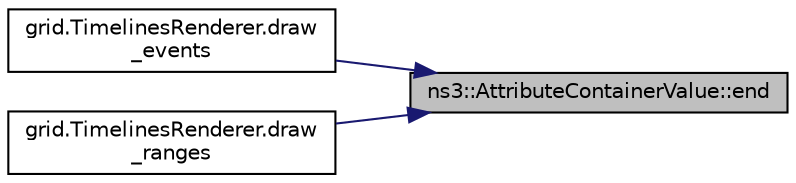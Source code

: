 digraph "ns3::AttributeContainerValue::end"
{
 // LATEX_PDF_SIZE
  edge [fontname="Helvetica",fontsize="10",labelfontname="Helvetica",labelfontsize="10"];
  node [fontname="Helvetica",fontsize="10",shape=record];
  rankdir="RL";
  Node1 [label="ns3::AttributeContainerValue::end",height=0.2,width=0.4,color="black", fillcolor="grey75", style="filled", fontcolor="black",tooltip="STL-style const end of container."];
  Node1 -> Node2 [dir="back",color="midnightblue",fontsize="10",style="solid",fontname="Helvetica"];
  Node2 [label="grid.TimelinesRenderer.draw\l_events",height=0.2,width=0.4,color="black", fillcolor="white", style="filled",URL="$classgrid_1_1_timelines_renderer.html#ac4bceb3a9d047192503cd73384a3a07c",tooltip="Draw Event."];
  Node1 -> Node3 [dir="back",color="midnightblue",fontsize="10",style="solid",fontname="Helvetica"];
  Node3 [label="grid.TimelinesRenderer.draw\l_ranges",height=0.2,width=0.4,color="black", fillcolor="white", style="filled",URL="$classgrid_1_1_timelines_renderer.html#ae24fa29cf410de50d57941dc4d8f85f1",tooltip="Draw Ranges."];
}
